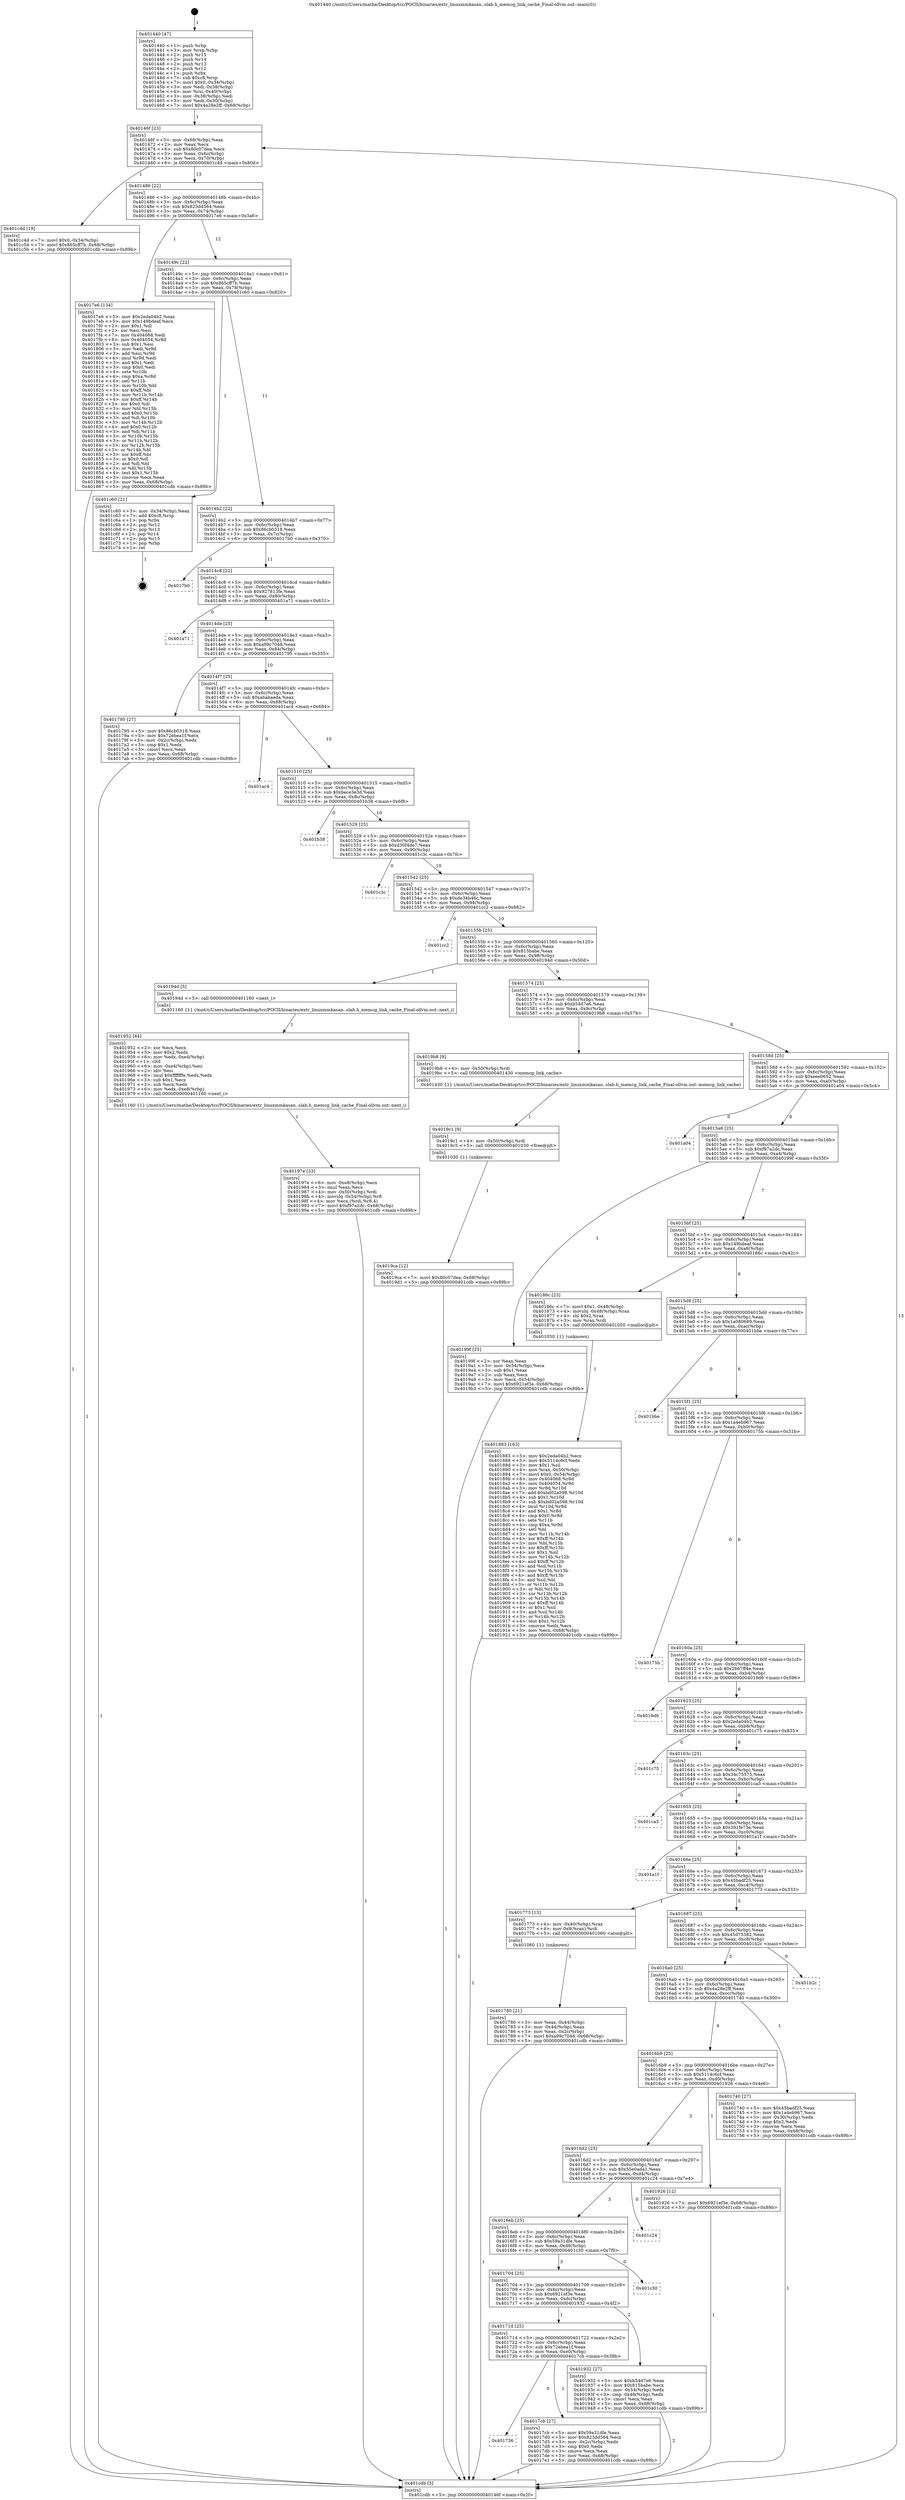 digraph "0x401440" {
  label = "0x401440 (/mnt/c/Users/mathe/Desktop/tcc/POCII/binaries/extr_linuxmmkasan..slab.h_memcg_link_cache_Final-ollvm.out::main(0))"
  labelloc = "t"
  node[shape=record]

  Entry [label="",width=0.3,height=0.3,shape=circle,fillcolor=black,style=filled]
  "0x40146f" [label="{
     0x40146f [23]\l
     | [instrs]\l
     &nbsp;&nbsp;0x40146f \<+3\>: mov -0x68(%rbp),%eax\l
     &nbsp;&nbsp;0x401472 \<+2\>: mov %eax,%ecx\l
     &nbsp;&nbsp;0x401474 \<+6\>: sub $0x80c07dea,%ecx\l
     &nbsp;&nbsp;0x40147a \<+3\>: mov %eax,-0x6c(%rbp)\l
     &nbsp;&nbsp;0x40147d \<+3\>: mov %ecx,-0x70(%rbp)\l
     &nbsp;&nbsp;0x401480 \<+6\>: je 0000000000401c4d \<main+0x80d\>\l
  }"]
  "0x401c4d" [label="{
     0x401c4d [19]\l
     | [instrs]\l
     &nbsp;&nbsp;0x401c4d \<+7\>: movl $0x0,-0x34(%rbp)\l
     &nbsp;&nbsp;0x401c54 \<+7\>: movl $0x865cff7b,-0x68(%rbp)\l
     &nbsp;&nbsp;0x401c5b \<+5\>: jmp 0000000000401cdb \<main+0x89b\>\l
  }"]
  "0x401486" [label="{
     0x401486 [22]\l
     | [instrs]\l
     &nbsp;&nbsp;0x401486 \<+5\>: jmp 000000000040148b \<main+0x4b\>\l
     &nbsp;&nbsp;0x40148b \<+3\>: mov -0x6c(%rbp),%eax\l
     &nbsp;&nbsp;0x40148e \<+5\>: sub $0x823dd564,%eax\l
     &nbsp;&nbsp;0x401493 \<+3\>: mov %eax,-0x74(%rbp)\l
     &nbsp;&nbsp;0x401496 \<+6\>: je 00000000004017e6 \<main+0x3a6\>\l
  }"]
  Exit [label="",width=0.3,height=0.3,shape=circle,fillcolor=black,style=filled,peripheries=2]
  "0x4017e6" [label="{
     0x4017e6 [134]\l
     | [instrs]\l
     &nbsp;&nbsp;0x4017e6 \<+5\>: mov $0x2eda04b2,%eax\l
     &nbsp;&nbsp;0x4017eb \<+5\>: mov $0x149bdeaf,%ecx\l
     &nbsp;&nbsp;0x4017f0 \<+2\>: mov $0x1,%dl\l
     &nbsp;&nbsp;0x4017f2 \<+2\>: xor %esi,%esi\l
     &nbsp;&nbsp;0x4017f4 \<+7\>: mov 0x404068,%edi\l
     &nbsp;&nbsp;0x4017fb \<+8\>: mov 0x404054,%r8d\l
     &nbsp;&nbsp;0x401803 \<+3\>: sub $0x1,%esi\l
     &nbsp;&nbsp;0x401806 \<+3\>: mov %edi,%r9d\l
     &nbsp;&nbsp;0x401809 \<+3\>: add %esi,%r9d\l
     &nbsp;&nbsp;0x40180c \<+4\>: imul %r9d,%edi\l
     &nbsp;&nbsp;0x401810 \<+3\>: and $0x1,%edi\l
     &nbsp;&nbsp;0x401813 \<+3\>: cmp $0x0,%edi\l
     &nbsp;&nbsp;0x401816 \<+4\>: sete %r10b\l
     &nbsp;&nbsp;0x40181a \<+4\>: cmp $0xa,%r8d\l
     &nbsp;&nbsp;0x40181e \<+4\>: setl %r11b\l
     &nbsp;&nbsp;0x401822 \<+3\>: mov %r10b,%bl\l
     &nbsp;&nbsp;0x401825 \<+3\>: xor $0xff,%bl\l
     &nbsp;&nbsp;0x401828 \<+3\>: mov %r11b,%r14b\l
     &nbsp;&nbsp;0x40182b \<+4\>: xor $0xff,%r14b\l
     &nbsp;&nbsp;0x40182f \<+3\>: xor $0x0,%dl\l
     &nbsp;&nbsp;0x401832 \<+3\>: mov %bl,%r15b\l
     &nbsp;&nbsp;0x401835 \<+4\>: and $0x0,%r15b\l
     &nbsp;&nbsp;0x401839 \<+3\>: and %dl,%r10b\l
     &nbsp;&nbsp;0x40183c \<+3\>: mov %r14b,%r12b\l
     &nbsp;&nbsp;0x40183f \<+4\>: and $0x0,%r12b\l
     &nbsp;&nbsp;0x401843 \<+3\>: and %dl,%r11b\l
     &nbsp;&nbsp;0x401846 \<+3\>: or %r10b,%r15b\l
     &nbsp;&nbsp;0x401849 \<+3\>: or %r11b,%r12b\l
     &nbsp;&nbsp;0x40184c \<+3\>: xor %r12b,%r15b\l
     &nbsp;&nbsp;0x40184f \<+3\>: or %r14b,%bl\l
     &nbsp;&nbsp;0x401852 \<+3\>: xor $0xff,%bl\l
     &nbsp;&nbsp;0x401855 \<+3\>: or $0x0,%dl\l
     &nbsp;&nbsp;0x401858 \<+2\>: and %dl,%bl\l
     &nbsp;&nbsp;0x40185a \<+3\>: or %bl,%r15b\l
     &nbsp;&nbsp;0x40185d \<+4\>: test $0x1,%r15b\l
     &nbsp;&nbsp;0x401861 \<+3\>: cmovne %ecx,%eax\l
     &nbsp;&nbsp;0x401864 \<+3\>: mov %eax,-0x68(%rbp)\l
     &nbsp;&nbsp;0x401867 \<+5\>: jmp 0000000000401cdb \<main+0x89b\>\l
  }"]
  "0x40149c" [label="{
     0x40149c [22]\l
     | [instrs]\l
     &nbsp;&nbsp;0x40149c \<+5\>: jmp 00000000004014a1 \<main+0x61\>\l
     &nbsp;&nbsp;0x4014a1 \<+3\>: mov -0x6c(%rbp),%eax\l
     &nbsp;&nbsp;0x4014a4 \<+5\>: sub $0x865cff7b,%eax\l
     &nbsp;&nbsp;0x4014a9 \<+3\>: mov %eax,-0x78(%rbp)\l
     &nbsp;&nbsp;0x4014ac \<+6\>: je 0000000000401c60 \<main+0x820\>\l
  }"]
  "0x4019ca" [label="{
     0x4019ca [12]\l
     | [instrs]\l
     &nbsp;&nbsp;0x4019ca \<+7\>: movl $0x80c07dea,-0x68(%rbp)\l
     &nbsp;&nbsp;0x4019d1 \<+5\>: jmp 0000000000401cdb \<main+0x89b\>\l
  }"]
  "0x401c60" [label="{
     0x401c60 [21]\l
     | [instrs]\l
     &nbsp;&nbsp;0x401c60 \<+3\>: mov -0x34(%rbp),%eax\l
     &nbsp;&nbsp;0x401c63 \<+7\>: add $0xc8,%rsp\l
     &nbsp;&nbsp;0x401c6a \<+1\>: pop %rbx\l
     &nbsp;&nbsp;0x401c6b \<+2\>: pop %r12\l
     &nbsp;&nbsp;0x401c6d \<+2\>: pop %r13\l
     &nbsp;&nbsp;0x401c6f \<+2\>: pop %r14\l
     &nbsp;&nbsp;0x401c71 \<+2\>: pop %r15\l
     &nbsp;&nbsp;0x401c73 \<+1\>: pop %rbp\l
     &nbsp;&nbsp;0x401c74 \<+1\>: ret\l
  }"]
  "0x4014b2" [label="{
     0x4014b2 [22]\l
     | [instrs]\l
     &nbsp;&nbsp;0x4014b2 \<+5\>: jmp 00000000004014b7 \<main+0x77\>\l
     &nbsp;&nbsp;0x4014b7 \<+3\>: mov -0x6c(%rbp),%eax\l
     &nbsp;&nbsp;0x4014ba \<+5\>: sub $0x86cb0318,%eax\l
     &nbsp;&nbsp;0x4014bf \<+3\>: mov %eax,-0x7c(%rbp)\l
     &nbsp;&nbsp;0x4014c2 \<+6\>: je 00000000004017b0 \<main+0x370\>\l
  }"]
  "0x4019c1" [label="{
     0x4019c1 [9]\l
     | [instrs]\l
     &nbsp;&nbsp;0x4019c1 \<+4\>: mov -0x50(%rbp),%rdi\l
     &nbsp;&nbsp;0x4019c5 \<+5\>: call 0000000000401030 \<free@plt\>\l
     | [calls]\l
     &nbsp;&nbsp;0x401030 \{1\} (unknown)\l
  }"]
  "0x4017b0" [label="{
     0x4017b0\l
  }", style=dashed]
  "0x4014c8" [label="{
     0x4014c8 [22]\l
     | [instrs]\l
     &nbsp;&nbsp;0x4014c8 \<+5\>: jmp 00000000004014cd \<main+0x8d\>\l
     &nbsp;&nbsp;0x4014cd \<+3\>: mov -0x6c(%rbp),%eax\l
     &nbsp;&nbsp;0x4014d0 \<+5\>: sub $0x927813fe,%eax\l
     &nbsp;&nbsp;0x4014d5 \<+3\>: mov %eax,-0x80(%rbp)\l
     &nbsp;&nbsp;0x4014d8 \<+6\>: je 0000000000401a71 \<main+0x631\>\l
  }"]
  "0x40197e" [label="{
     0x40197e [33]\l
     | [instrs]\l
     &nbsp;&nbsp;0x40197e \<+6\>: mov -0xe8(%rbp),%ecx\l
     &nbsp;&nbsp;0x401984 \<+3\>: imul %eax,%ecx\l
     &nbsp;&nbsp;0x401987 \<+4\>: mov -0x50(%rbp),%rdi\l
     &nbsp;&nbsp;0x40198b \<+4\>: movslq -0x54(%rbp),%r8\l
     &nbsp;&nbsp;0x40198f \<+4\>: mov %ecx,(%rdi,%r8,4)\l
     &nbsp;&nbsp;0x401993 \<+7\>: movl $0xf97a2dc,-0x68(%rbp)\l
     &nbsp;&nbsp;0x40199a \<+5\>: jmp 0000000000401cdb \<main+0x89b\>\l
  }"]
  "0x401a71" [label="{
     0x401a71\l
  }", style=dashed]
  "0x4014de" [label="{
     0x4014de [25]\l
     | [instrs]\l
     &nbsp;&nbsp;0x4014de \<+5\>: jmp 00000000004014e3 \<main+0xa3\>\l
     &nbsp;&nbsp;0x4014e3 \<+3\>: mov -0x6c(%rbp),%eax\l
     &nbsp;&nbsp;0x4014e6 \<+5\>: sub $0xa99c7048,%eax\l
     &nbsp;&nbsp;0x4014eb \<+6\>: mov %eax,-0x84(%rbp)\l
     &nbsp;&nbsp;0x4014f1 \<+6\>: je 0000000000401795 \<main+0x355\>\l
  }"]
  "0x401952" [label="{
     0x401952 [44]\l
     | [instrs]\l
     &nbsp;&nbsp;0x401952 \<+2\>: xor %ecx,%ecx\l
     &nbsp;&nbsp;0x401954 \<+5\>: mov $0x2,%edx\l
     &nbsp;&nbsp;0x401959 \<+6\>: mov %edx,-0xe4(%rbp)\l
     &nbsp;&nbsp;0x40195f \<+1\>: cltd\l
     &nbsp;&nbsp;0x401960 \<+6\>: mov -0xe4(%rbp),%esi\l
     &nbsp;&nbsp;0x401966 \<+2\>: idiv %esi\l
     &nbsp;&nbsp;0x401968 \<+6\>: imul $0xfffffffe,%edx,%edx\l
     &nbsp;&nbsp;0x40196e \<+3\>: sub $0x1,%ecx\l
     &nbsp;&nbsp;0x401971 \<+2\>: sub %ecx,%edx\l
     &nbsp;&nbsp;0x401973 \<+6\>: mov %edx,-0xe8(%rbp)\l
     &nbsp;&nbsp;0x401979 \<+5\>: call 0000000000401160 \<next_i\>\l
     | [calls]\l
     &nbsp;&nbsp;0x401160 \{1\} (/mnt/c/Users/mathe/Desktop/tcc/POCII/binaries/extr_linuxmmkasan..slab.h_memcg_link_cache_Final-ollvm.out::next_i)\l
  }"]
  "0x401795" [label="{
     0x401795 [27]\l
     | [instrs]\l
     &nbsp;&nbsp;0x401795 \<+5\>: mov $0x86cb0318,%eax\l
     &nbsp;&nbsp;0x40179a \<+5\>: mov $0x72ebea1f,%ecx\l
     &nbsp;&nbsp;0x40179f \<+3\>: mov -0x2c(%rbp),%edx\l
     &nbsp;&nbsp;0x4017a2 \<+3\>: cmp $0x1,%edx\l
     &nbsp;&nbsp;0x4017a5 \<+3\>: cmovl %ecx,%eax\l
     &nbsp;&nbsp;0x4017a8 \<+3\>: mov %eax,-0x68(%rbp)\l
     &nbsp;&nbsp;0x4017ab \<+5\>: jmp 0000000000401cdb \<main+0x89b\>\l
  }"]
  "0x4014f7" [label="{
     0x4014f7 [25]\l
     | [instrs]\l
     &nbsp;&nbsp;0x4014f7 \<+5\>: jmp 00000000004014fc \<main+0xbc\>\l
     &nbsp;&nbsp;0x4014fc \<+3\>: mov -0x6c(%rbp),%eax\l
     &nbsp;&nbsp;0x4014ff \<+5\>: sub $0xababaeda,%eax\l
     &nbsp;&nbsp;0x401504 \<+6\>: mov %eax,-0x88(%rbp)\l
     &nbsp;&nbsp;0x40150a \<+6\>: je 0000000000401ac4 \<main+0x684\>\l
  }"]
  "0x401883" [label="{
     0x401883 [163]\l
     | [instrs]\l
     &nbsp;&nbsp;0x401883 \<+5\>: mov $0x2eda04b2,%ecx\l
     &nbsp;&nbsp;0x401888 \<+5\>: mov $0x5114c6cf,%edx\l
     &nbsp;&nbsp;0x40188d \<+3\>: mov $0x1,%sil\l
     &nbsp;&nbsp;0x401890 \<+4\>: mov %rax,-0x50(%rbp)\l
     &nbsp;&nbsp;0x401894 \<+7\>: movl $0x0,-0x54(%rbp)\l
     &nbsp;&nbsp;0x40189b \<+8\>: mov 0x404068,%r8d\l
     &nbsp;&nbsp;0x4018a3 \<+8\>: mov 0x404054,%r9d\l
     &nbsp;&nbsp;0x4018ab \<+3\>: mov %r8d,%r10d\l
     &nbsp;&nbsp;0x4018ae \<+7\>: add $0xbd02a598,%r10d\l
     &nbsp;&nbsp;0x4018b5 \<+4\>: sub $0x1,%r10d\l
     &nbsp;&nbsp;0x4018b9 \<+7\>: sub $0xbd02a598,%r10d\l
     &nbsp;&nbsp;0x4018c0 \<+4\>: imul %r10d,%r8d\l
     &nbsp;&nbsp;0x4018c4 \<+4\>: and $0x1,%r8d\l
     &nbsp;&nbsp;0x4018c8 \<+4\>: cmp $0x0,%r8d\l
     &nbsp;&nbsp;0x4018cc \<+4\>: sete %r11b\l
     &nbsp;&nbsp;0x4018d0 \<+4\>: cmp $0xa,%r9d\l
     &nbsp;&nbsp;0x4018d4 \<+3\>: setl %bl\l
     &nbsp;&nbsp;0x4018d7 \<+3\>: mov %r11b,%r14b\l
     &nbsp;&nbsp;0x4018da \<+4\>: xor $0xff,%r14b\l
     &nbsp;&nbsp;0x4018de \<+3\>: mov %bl,%r15b\l
     &nbsp;&nbsp;0x4018e1 \<+4\>: xor $0xff,%r15b\l
     &nbsp;&nbsp;0x4018e5 \<+4\>: xor $0x1,%sil\l
     &nbsp;&nbsp;0x4018e9 \<+3\>: mov %r14b,%r12b\l
     &nbsp;&nbsp;0x4018ec \<+4\>: and $0xff,%r12b\l
     &nbsp;&nbsp;0x4018f0 \<+3\>: and %sil,%r11b\l
     &nbsp;&nbsp;0x4018f3 \<+3\>: mov %r15b,%r13b\l
     &nbsp;&nbsp;0x4018f6 \<+4\>: and $0xff,%r13b\l
     &nbsp;&nbsp;0x4018fa \<+3\>: and %sil,%bl\l
     &nbsp;&nbsp;0x4018fd \<+3\>: or %r11b,%r12b\l
     &nbsp;&nbsp;0x401900 \<+3\>: or %bl,%r13b\l
     &nbsp;&nbsp;0x401903 \<+3\>: xor %r13b,%r12b\l
     &nbsp;&nbsp;0x401906 \<+3\>: or %r15b,%r14b\l
     &nbsp;&nbsp;0x401909 \<+4\>: xor $0xff,%r14b\l
     &nbsp;&nbsp;0x40190d \<+4\>: or $0x1,%sil\l
     &nbsp;&nbsp;0x401911 \<+3\>: and %sil,%r14b\l
     &nbsp;&nbsp;0x401914 \<+3\>: or %r14b,%r12b\l
     &nbsp;&nbsp;0x401917 \<+4\>: test $0x1,%r12b\l
     &nbsp;&nbsp;0x40191b \<+3\>: cmovne %edx,%ecx\l
     &nbsp;&nbsp;0x40191e \<+3\>: mov %ecx,-0x68(%rbp)\l
     &nbsp;&nbsp;0x401921 \<+5\>: jmp 0000000000401cdb \<main+0x89b\>\l
  }"]
  "0x401ac4" [label="{
     0x401ac4\l
  }", style=dashed]
  "0x401510" [label="{
     0x401510 [25]\l
     | [instrs]\l
     &nbsp;&nbsp;0x401510 \<+5\>: jmp 0000000000401515 \<main+0xd5\>\l
     &nbsp;&nbsp;0x401515 \<+3\>: mov -0x6c(%rbp),%eax\l
     &nbsp;&nbsp;0x401518 \<+5\>: sub $0xbece3e3d,%eax\l
     &nbsp;&nbsp;0x40151d \<+6\>: mov %eax,-0x8c(%rbp)\l
     &nbsp;&nbsp;0x401523 \<+6\>: je 0000000000401b38 \<main+0x6f8\>\l
  }"]
  "0x401736" [label="{
     0x401736\l
  }", style=dashed]
  "0x401b38" [label="{
     0x401b38\l
  }", style=dashed]
  "0x401529" [label="{
     0x401529 [25]\l
     | [instrs]\l
     &nbsp;&nbsp;0x401529 \<+5\>: jmp 000000000040152e \<main+0xee\>\l
     &nbsp;&nbsp;0x40152e \<+3\>: mov -0x6c(%rbp),%eax\l
     &nbsp;&nbsp;0x401531 \<+5\>: sub $0xd30f4de7,%eax\l
     &nbsp;&nbsp;0x401536 \<+6\>: mov %eax,-0x90(%rbp)\l
     &nbsp;&nbsp;0x40153c \<+6\>: je 0000000000401c3c \<main+0x7fc\>\l
  }"]
  "0x4017cb" [label="{
     0x4017cb [27]\l
     | [instrs]\l
     &nbsp;&nbsp;0x4017cb \<+5\>: mov $0x59a31dfe,%eax\l
     &nbsp;&nbsp;0x4017d0 \<+5\>: mov $0x823dd564,%ecx\l
     &nbsp;&nbsp;0x4017d5 \<+3\>: mov -0x2c(%rbp),%edx\l
     &nbsp;&nbsp;0x4017d8 \<+3\>: cmp $0x0,%edx\l
     &nbsp;&nbsp;0x4017db \<+3\>: cmove %ecx,%eax\l
     &nbsp;&nbsp;0x4017de \<+3\>: mov %eax,-0x68(%rbp)\l
     &nbsp;&nbsp;0x4017e1 \<+5\>: jmp 0000000000401cdb \<main+0x89b\>\l
  }"]
  "0x401c3c" [label="{
     0x401c3c\l
  }", style=dashed]
  "0x401542" [label="{
     0x401542 [25]\l
     | [instrs]\l
     &nbsp;&nbsp;0x401542 \<+5\>: jmp 0000000000401547 \<main+0x107\>\l
     &nbsp;&nbsp;0x401547 \<+3\>: mov -0x6c(%rbp),%eax\l
     &nbsp;&nbsp;0x40154a \<+5\>: sub $0xde34b46c,%eax\l
     &nbsp;&nbsp;0x40154f \<+6\>: mov %eax,-0x94(%rbp)\l
     &nbsp;&nbsp;0x401555 \<+6\>: je 0000000000401cc2 \<main+0x882\>\l
  }"]
  "0x40171d" [label="{
     0x40171d [25]\l
     | [instrs]\l
     &nbsp;&nbsp;0x40171d \<+5\>: jmp 0000000000401722 \<main+0x2e2\>\l
     &nbsp;&nbsp;0x401722 \<+3\>: mov -0x6c(%rbp),%eax\l
     &nbsp;&nbsp;0x401725 \<+5\>: sub $0x72ebea1f,%eax\l
     &nbsp;&nbsp;0x40172a \<+6\>: mov %eax,-0xe0(%rbp)\l
     &nbsp;&nbsp;0x401730 \<+6\>: je 00000000004017cb \<main+0x38b\>\l
  }"]
  "0x401cc2" [label="{
     0x401cc2\l
  }", style=dashed]
  "0x40155b" [label="{
     0x40155b [25]\l
     | [instrs]\l
     &nbsp;&nbsp;0x40155b \<+5\>: jmp 0000000000401560 \<main+0x120\>\l
     &nbsp;&nbsp;0x401560 \<+3\>: mov -0x6c(%rbp),%eax\l
     &nbsp;&nbsp;0x401563 \<+5\>: sub $0x815babe,%eax\l
     &nbsp;&nbsp;0x401568 \<+6\>: mov %eax,-0x98(%rbp)\l
     &nbsp;&nbsp;0x40156e \<+6\>: je 000000000040194d \<main+0x50d\>\l
  }"]
  "0x401932" [label="{
     0x401932 [27]\l
     | [instrs]\l
     &nbsp;&nbsp;0x401932 \<+5\>: mov $0xb54d7e6,%eax\l
     &nbsp;&nbsp;0x401937 \<+5\>: mov $0x815babe,%ecx\l
     &nbsp;&nbsp;0x40193c \<+3\>: mov -0x54(%rbp),%edx\l
     &nbsp;&nbsp;0x40193f \<+3\>: cmp -0x48(%rbp),%edx\l
     &nbsp;&nbsp;0x401942 \<+3\>: cmovl %ecx,%eax\l
     &nbsp;&nbsp;0x401945 \<+3\>: mov %eax,-0x68(%rbp)\l
     &nbsp;&nbsp;0x401948 \<+5\>: jmp 0000000000401cdb \<main+0x89b\>\l
  }"]
  "0x40194d" [label="{
     0x40194d [5]\l
     | [instrs]\l
     &nbsp;&nbsp;0x40194d \<+5\>: call 0000000000401160 \<next_i\>\l
     | [calls]\l
     &nbsp;&nbsp;0x401160 \{1\} (/mnt/c/Users/mathe/Desktop/tcc/POCII/binaries/extr_linuxmmkasan..slab.h_memcg_link_cache_Final-ollvm.out::next_i)\l
  }"]
  "0x401574" [label="{
     0x401574 [25]\l
     | [instrs]\l
     &nbsp;&nbsp;0x401574 \<+5\>: jmp 0000000000401579 \<main+0x139\>\l
     &nbsp;&nbsp;0x401579 \<+3\>: mov -0x6c(%rbp),%eax\l
     &nbsp;&nbsp;0x40157c \<+5\>: sub $0xb54d7e6,%eax\l
     &nbsp;&nbsp;0x401581 \<+6\>: mov %eax,-0x9c(%rbp)\l
     &nbsp;&nbsp;0x401587 \<+6\>: je 00000000004019b8 \<main+0x578\>\l
  }"]
  "0x401704" [label="{
     0x401704 [25]\l
     | [instrs]\l
     &nbsp;&nbsp;0x401704 \<+5\>: jmp 0000000000401709 \<main+0x2c9\>\l
     &nbsp;&nbsp;0x401709 \<+3\>: mov -0x6c(%rbp),%eax\l
     &nbsp;&nbsp;0x40170c \<+5\>: sub $0x6921ef3e,%eax\l
     &nbsp;&nbsp;0x401711 \<+6\>: mov %eax,-0xdc(%rbp)\l
     &nbsp;&nbsp;0x401717 \<+6\>: je 0000000000401932 \<main+0x4f2\>\l
  }"]
  "0x4019b8" [label="{
     0x4019b8 [9]\l
     | [instrs]\l
     &nbsp;&nbsp;0x4019b8 \<+4\>: mov -0x50(%rbp),%rdi\l
     &nbsp;&nbsp;0x4019bc \<+5\>: call 0000000000401430 \<memcg_link_cache\>\l
     | [calls]\l
     &nbsp;&nbsp;0x401430 \{1\} (/mnt/c/Users/mathe/Desktop/tcc/POCII/binaries/extr_linuxmmkasan..slab.h_memcg_link_cache_Final-ollvm.out::memcg_link_cache)\l
  }"]
  "0x40158d" [label="{
     0x40158d [25]\l
     | [instrs]\l
     &nbsp;&nbsp;0x40158d \<+5\>: jmp 0000000000401592 \<main+0x152\>\l
     &nbsp;&nbsp;0x401592 \<+3\>: mov -0x6c(%rbp),%eax\l
     &nbsp;&nbsp;0x401595 \<+5\>: sub $0xeee0652,%eax\l
     &nbsp;&nbsp;0x40159a \<+6\>: mov %eax,-0xa0(%rbp)\l
     &nbsp;&nbsp;0x4015a0 \<+6\>: je 0000000000401a04 \<main+0x5c4\>\l
  }"]
  "0x401c30" [label="{
     0x401c30\l
  }", style=dashed]
  "0x401a04" [label="{
     0x401a04\l
  }", style=dashed]
  "0x4015a6" [label="{
     0x4015a6 [25]\l
     | [instrs]\l
     &nbsp;&nbsp;0x4015a6 \<+5\>: jmp 00000000004015ab \<main+0x16b\>\l
     &nbsp;&nbsp;0x4015ab \<+3\>: mov -0x6c(%rbp),%eax\l
     &nbsp;&nbsp;0x4015ae \<+5\>: sub $0xf97a2dc,%eax\l
     &nbsp;&nbsp;0x4015b3 \<+6\>: mov %eax,-0xa4(%rbp)\l
     &nbsp;&nbsp;0x4015b9 \<+6\>: je 000000000040199f \<main+0x55f\>\l
  }"]
  "0x4016eb" [label="{
     0x4016eb [25]\l
     | [instrs]\l
     &nbsp;&nbsp;0x4016eb \<+5\>: jmp 00000000004016f0 \<main+0x2b0\>\l
     &nbsp;&nbsp;0x4016f0 \<+3\>: mov -0x6c(%rbp),%eax\l
     &nbsp;&nbsp;0x4016f3 \<+5\>: sub $0x59a31dfe,%eax\l
     &nbsp;&nbsp;0x4016f8 \<+6\>: mov %eax,-0xd8(%rbp)\l
     &nbsp;&nbsp;0x4016fe \<+6\>: je 0000000000401c30 \<main+0x7f0\>\l
  }"]
  "0x40199f" [label="{
     0x40199f [25]\l
     | [instrs]\l
     &nbsp;&nbsp;0x40199f \<+2\>: xor %eax,%eax\l
     &nbsp;&nbsp;0x4019a1 \<+3\>: mov -0x54(%rbp),%ecx\l
     &nbsp;&nbsp;0x4019a4 \<+3\>: sub $0x1,%eax\l
     &nbsp;&nbsp;0x4019a7 \<+2\>: sub %eax,%ecx\l
     &nbsp;&nbsp;0x4019a9 \<+3\>: mov %ecx,-0x54(%rbp)\l
     &nbsp;&nbsp;0x4019ac \<+7\>: movl $0x6921ef3e,-0x68(%rbp)\l
     &nbsp;&nbsp;0x4019b3 \<+5\>: jmp 0000000000401cdb \<main+0x89b\>\l
  }"]
  "0x4015bf" [label="{
     0x4015bf [25]\l
     | [instrs]\l
     &nbsp;&nbsp;0x4015bf \<+5\>: jmp 00000000004015c4 \<main+0x184\>\l
     &nbsp;&nbsp;0x4015c4 \<+3\>: mov -0x6c(%rbp),%eax\l
     &nbsp;&nbsp;0x4015c7 \<+5\>: sub $0x149bdeaf,%eax\l
     &nbsp;&nbsp;0x4015cc \<+6\>: mov %eax,-0xa8(%rbp)\l
     &nbsp;&nbsp;0x4015d2 \<+6\>: je 000000000040186c \<main+0x42c\>\l
  }"]
  "0x401c24" [label="{
     0x401c24\l
  }", style=dashed]
  "0x40186c" [label="{
     0x40186c [23]\l
     | [instrs]\l
     &nbsp;&nbsp;0x40186c \<+7\>: movl $0x1,-0x48(%rbp)\l
     &nbsp;&nbsp;0x401873 \<+4\>: movslq -0x48(%rbp),%rax\l
     &nbsp;&nbsp;0x401877 \<+4\>: shl $0x2,%rax\l
     &nbsp;&nbsp;0x40187b \<+3\>: mov %rax,%rdi\l
     &nbsp;&nbsp;0x40187e \<+5\>: call 0000000000401050 \<malloc@plt\>\l
     | [calls]\l
     &nbsp;&nbsp;0x401050 \{1\} (unknown)\l
  }"]
  "0x4015d8" [label="{
     0x4015d8 [25]\l
     | [instrs]\l
     &nbsp;&nbsp;0x4015d8 \<+5\>: jmp 00000000004015dd \<main+0x19d\>\l
     &nbsp;&nbsp;0x4015dd \<+3\>: mov -0x6c(%rbp),%eax\l
     &nbsp;&nbsp;0x4015e0 \<+5\>: sub $0x1a080689,%eax\l
     &nbsp;&nbsp;0x4015e5 \<+6\>: mov %eax,-0xac(%rbp)\l
     &nbsp;&nbsp;0x4015eb \<+6\>: je 0000000000401bbe \<main+0x77e\>\l
  }"]
  "0x4016d2" [label="{
     0x4016d2 [25]\l
     | [instrs]\l
     &nbsp;&nbsp;0x4016d2 \<+5\>: jmp 00000000004016d7 \<main+0x297\>\l
     &nbsp;&nbsp;0x4016d7 \<+3\>: mov -0x6c(%rbp),%eax\l
     &nbsp;&nbsp;0x4016da \<+5\>: sub $0x55e0ada1,%eax\l
     &nbsp;&nbsp;0x4016df \<+6\>: mov %eax,-0xd4(%rbp)\l
     &nbsp;&nbsp;0x4016e5 \<+6\>: je 0000000000401c24 \<main+0x7e4\>\l
  }"]
  "0x401bbe" [label="{
     0x401bbe\l
  }", style=dashed]
  "0x4015f1" [label="{
     0x4015f1 [25]\l
     | [instrs]\l
     &nbsp;&nbsp;0x4015f1 \<+5\>: jmp 00000000004015f6 \<main+0x1b6\>\l
     &nbsp;&nbsp;0x4015f6 \<+3\>: mov -0x6c(%rbp),%eax\l
     &nbsp;&nbsp;0x4015f9 \<+5\>: sub $0x1a4eb967,%eax\l
     &nbsp;&nbsp;0x4015fe \<+6\>: mov %eax,-0xb0(%rbp)\l
     &nbsp;&nbsp;0x401604 \<+6\>: je 000000000040175b \<main+0x31b\>\l
  }"]
  "0x401926" [label="{
     0x401926 [12]\l
     | [instrs]\l
     &nbsp;&nbsp;0x401926 \<+7\>: movl $0x6921ef3e,-0x68(%rbp)\l
     &nbsp;&nbsp;0x40192d \<+5\>: jmp 0000000000401cdb \<main+0x89b\>\l
  }"]
  "0x40175b" [label="{
     0x40175b\l
  }", style=dashed]
  "0x40160a" [label="{
     0x40160a [25]\l
     | [instrs]\l
     &nbsp;&nbsp;0x40160a \<+5\>: jmp 000000000040160f \<main+0x1cf\>\l
     &nbsp;&nbsp;0x40160f \<+3\>: mov -0x6c(%rbp),%eax\l
     &nbsp;&nbsp;0x401612 \<+5\>: sub $0x2b67ff4e,%eax\l
     &nbsp;&nbsp;0x401617 \<+6\>: mov %eax,-0xb4(%rbp)\l
     &nbsp;&nbsp;0x40161d \<+6\>: je 00000000004019d6 \<main+0x596\>\l
  }"]
  "0x401780" [label="{
     0x401780 [21]\l
     | [instrs]\l
     &nbsp;&nbsp;0x401780 \<+3\>: mov %eax,-0x44(%rbp)\l
     &nbsp;&nbsp;0x401783 \<+3\>: mov -0x44(%rbp),%eax\l
     &nbsp;&nbsp;0x401786 \<+3\>: mov %eax,-0x2c(%rbp)\l
     &nbsp;&nbsp;0x401789 \<+7\>: movl $0xa99c7048,-0x68(%rbp)\l
     &nbsp;&nbsp;0x401790 \<+5\>: jmp 0000000000401cdb \<main+0x89b\>\l
  }"]
  "0x4019d6" [label="{
     0x4019d6\l
  }", style=dashed]
  "0x401623" [label="{
     0x401623 [25]\l
     | [instrs]\l
     &nbsp;&nbsp;0x401623 \<+5\>: jmp 0000000000401628 \<main+0x1e8\>\l
     &nbsp;&nbsp;0x401628 \<+3\>: mov -0x6c(%rbp),%eax\l
     &nbsp;&nbsp;0x40162b \<+5\>: sub $0x2eda04b2,%eax\l
     &nbsp;&nbsp;0x401630 \<+6\>: mov %eax,-0xb8(%rbp)\l
     &nbsp;&nbsp;0x401636 \<+6\>: je 0000000000401c75 \<main+0x835\>\l
  }"]
  "0x401440" [label="{
     0x401440 [47]\l
     | [instrs]\l
     &nbsp;&nbsp;0x401440 \<+1\>: push %rbp\l
     &nbsp;&nbsp;0x401441 \<+3\>: mov %rsp,%rbp\l
     &nbsp;&nbsp;0x401444 \<+2\>: push %r15\l
     &nbsp;&nbsp;0x401446 \<+2\>: push %r14\l
     &nbsp;&nbsp;0x401448 \<+2\>: push %r13\l
     &nbsp;&nbsp;0x40144a \<+2\>: push %r12\l
     &nbsp;&nbsp;0x40144c \<+1\>: push %rbx\l
     &nbsp;&nbsp;0x40144d \<+7\>: sub $0xc8,%rsp\l
     &nbsp;&nbsp;0x401454 \<+7\>: movl $0x0,-0x34(%rbp)\l
     &nbsp;&nbsp;0x40145b \<+3\>: mov %edi,-0x38(%rbp)\l
     &nbsp;&nbsp;0x40145e \<+4\>: mov %rsi,-0x40(%rbp)\l
     &nbsp;&nbsp;0x401462 \<+3\>: mov -0x38(%rbp),%edi\l
     &nbsp;&nbsp;0x401465 \<+3\>: mov %edi,-0x30(%rbp)\l
     &nbsp;&nbsp;0x401468 \<+7\>: movl $0x4a28e2ff,-0x68(%rbp)\l
  }"]
  "0x401c75" [label="{
     0x401c75\l
  }", style=dashed]
  "0x40163c" [label="{
     0x40163c [25]\l
     | [instrs]\l
     &nbsp;&nbsp;0x40163c \<+5\>: jmp 0000000000401641 \<main+0x201\>\l
     &nbsp;&nbsp;0x401641 \<+3\>: mov -0x6c(%rbp),%eax\l
     &nbsp;&nbsp;0x401644 \<+5\>: sub $0x34c75575,%eax\l
     &nbsp;&nbsp;0x401649 \<+6\>: mov %eax,-0xbc(%rbp)\l
     &nbsp;&nbsp;0x40164f \<+6\>: je 0000000000401ca3 \<main+0x863\>\l
  }"]
  "0x401cdb" [label="{
     0x401cdb [5]\l
     | [instrs]\l
     &nbsp;&nbsp;0x401cdb \<+5\>: jmp 000000000040146f \<main+0x2f\>\l
  }"]
  "0x401ca3" [label="{
     0x401ca3\l
  }", style=dashed]
  "0x401655" [label="{
     0x401655 [25]\l
     | [instrs]\l
     &nbsp;&nbsp;0x401655 \<+5\>: jmp 000000000040165a \<main+0x21a\>\l
     &nbsp;&nbsp;0x40165a \<+3\>: mov -0x6c(%rbp),%eax\l
     &nbsp;&nbsp;0x40165d \<+5\>: sub $0x391fe73e,%eax\l
     &nbsp;&nbsp;0x401662 \<+6\>: mov %eax,-0xc0(%rbp)\l
     &nbsp;&nbsp;0x401668 \<+6\>: je 0000000000401a1f \<main+0x5df\>\l
  }"]
  "0x4016b9" [label="{
     0x4016b9 [25]\l
     | [instrs]\l
     &nbsp;&nbsp;0x4016b9 \<+5\>: jmp 00000000004016be \<main+0x27e\>\l
     &nbsp;&nbsp;0x4016be \<+3\>: mov -0x6c(%rbp),%eax\l
     &nbsp;&nbsp;0x4016c1 \<+5\>: sub $0x5114c6cf,%eax\l
     &nbsp;&nbsp;0x4016c6 \<+6\>: mov %eax,-0xd0(%rbp)\l
     &nbsp;&nbsp;0x4016cc \<+6\>: je 0000000000401926 \<main+0x4e6\>\l
  }"]
  "0x401a1f" [label="{
     0x401a1f\l
  }", style=dashed]
  "0x40166e" [label="{
     0x40166e [25]\l
     | [instrs]\l
     &nbsp;&nbsp;0x40166e \<+5\>: jmp 0000000000401673 \<main+0x233\>\l
     &nbsp;&nbsp;0x401673 \<+3\>: mov -0x6c(%rbp),%eax\l
     &nbsp;&nbsp;0x401676 \<+5\>: sub $0x45badf25,%eax\l
     &nbsp;&nbsp;0x40167b \<+6\>: mov %eax,-0xc4(%rbp)\l
     &nbsp;&nbsp;0x401681 \<+6\>: je 0000000000401773 \<main+0x333\>\l
  }"]
  "0x401740" [label="{
     0x401740 [27]\l
     | [instrs]\l
     &nbsp;&nbsp;0x401740 \<+5\>: mov $0x45badf25,%eax\l
     &nbsp;&nbsp;0x401745 \<+5\>: mov $0x1a4eb967,%ecx\l
     &nbsp;&nbsp;0x40174a \<+3\>: mov -0x30(%rbp),%edx\l
     &nbsp;&nbsp;0x40174d \<+3\>: cmp $0x2,%edx\l
     &nbsp;&nbsp;0x401750 \<+3\>: cmovne %ecx,%eax\l
     &nbsp;&nbsp;0x401753 \<+3\>: mov %eax,-0x68(%rbp)\l
     &nbsp;&nbsp;0x401756 \<+5\>: jmp 0000000000401cdb \<main+0x89b\>\l
  }"]
  "0x401773" [label="{
     0x401773 [13]\l
     | [instrs]\l
     &nbsp;&nbsp;0x401773 \<+4\>: mov -0x40(%rbp),%rax\l
     &nbsp;&nbsp;0x401777 \<+4\>: mov 0x8(%rax),%rdi\l
     &nbsp;&nbsp;0x40177b \<+5\>: call 0000000000401060 \<atoi@plt\>\l
     | [calls]\l
     &nbsp;&nbsp;0x401060 \{1\} (unknown)\l
  }"]
  "0x401687" [label="{
     0x401687 [25]\l
     | [instrs]\l
     &nbsp;&nbsp;0x401687 \<+5\>: jmp 000000000040168c \<main+0x24c\>\l
     &nbsp;&nbsp;0x40168c \<+3\>: mov -0x6c(%rbp),%eax\l
     &nbsp;&nbsp;0x40168f \<+5\>: sub $0x45d75382,%eax\l
     &nbsp;&nbsp;0x401694 \<+6\>: mov %eax,-0xc8(%rbp)\l
     &nbsp;&nbsp;0x40169a \<+6\>: je 0000000000401b2c \<main+0x6ec\>\l
  }"]
  "0x4016a0" [label="{
     0x4016a0 [25]\l
     | [instrs]\l
     &nbsp;&nbsp;0x4016a0 \<+5\>: jmp 00000000004016a5 \<main+0x265\>\l
     &nbsp;&nbsp;0x4016a5 \<+3\>: mov -0x6c(%rbp),%eax\l
     &nbsp;&nbsp;0x4016a8 \<+5\>: sub $0x4a28e2ff,%eax\l
     &nbsp;&nbsp;0x4016ad \<+6\>: mov %eax,-0xcc(%rbp)\l
     &nbsp;&nbsp;0x4016b3 \<+6\>: je 0000000000401740 \<main+0x300\>\l
  }"]
  "0x401b2c" [label="{
     0x401b2c\l
  }", style=dashed]
  Entry -> "0x401440" [label=" 1"]
  "0x40146f" -> "0x401c4d" [label=" 1"]
  "0x40146f" -> "0x401486" [label=" 13"]
  "0x401c60" -> Exit [label=" 1"]
  "0x401486" -> "0x4017e6" [label=" 1"]
  "0x401486" -> "0x40149c" [label=" 12"]
  "0x401c4d" -> "0x401cdb" [label=" 1"]
  "0x40149c" -> "0x401c60" [label=" 1"]
  "0x40149c" -> "0x4014b2" [label=" 11"]
  "0x4019ca" -> "0x401cdb" [label=" 1"]
  "0x4014b2" -> "0x4017b0" [label=" 0"]
  "0x4014b2" -> "0x4014c8" [label=" 11"]
  "0x4019c1" -> "0x4019ca" [label=" 1"]
  "0x4014c8" -> "0x401a71" [label=" 0"]
  "0x4014c8" -> "0x4014de" [label=" 11"]
  "0x4019b8" -> "0x4019c1" [label=" 1"]
  "0x4014de" -> "0x401795" [label=" 1"]
  "0x4014de" -> "0x4014f7" [label=" 10"]
  "0x40199f" -> "0x401cdb" [label=" 1"]
  "0x4014f7" -> "0x401ac4" [label=" 0"]
  "0x4014f7" -> "0x401510" [label=" 10"]
  "0x40197e" -> "0x401cdb" [label=" 1"]
  "0x401510" -> "0x401b38" [label=" 0"]
  "0x401510" -> "0x401529" [label=" 10"]
  "0x401952" -> "0x40197e" [label=" 1"]
  "0x401529" -> "0x401c3c" [label=" 0"]
  "0x401529" -> "0x401542" [label=" 10"]
  "0x40194d" -> "0x401952" [label=" 1"]
  "0x401542" -> "0x401cc2" [label=" 0"]
  "0x401542" -> "0x40155b" [label=" 10"]
  "0x401926" -> "0x401cdb" [label=" 1"]
  "0x40155b" -> "0x40194d" [label=" 1"]
  "0x40155b" -> "0x401574" [label=" 9"]
  "0x401883" -> "0x401cdb" [label=" 1"]
  "0x401574" -> "0x4019b8" [label=" 1"]
  "0x401574" -> "0x40158d" [label=" 8"]
  "0x4017e6" -> "0x401cdb" [label=" 1"]
  "0x40158d" -> "0x401a04" [label=" 0"]
  "0x40158d" -> "0x4015a6" [label=" 8"]
  "0x4017cb" -> "0x401cdb" [label=" 1"]
  "0x4015a6" -> "0x40199f" [label=" 1"]
  "0x4015a6" -> "0x4015bf" [label=" 7"]
  "0x40171d" -> "0x4017cb" [label=" 1"]
  "0x4015bf" -> "0x40186c" [label=" 1"]
  "0x4015bf" -> "0x4015d8" [label=" 6"]
  "0x401932" -> "0x401cdb" [label=" 2"]
  "0x4015d8" -> "0x401bbe" [label=" 0"]
  "0x4015d8" -> "0x4015f1" [label=" 6"]
  "0x401704" -> "0x401932" [label=" 2"]
  "0x4015f1" -> "0x40175b" [label=" 0"]
  "0x4015f1" -> "0x40160a" [label=" 6"]
  "0x40186c" -> "0x401883" [label=" 1"]
  "0x40160a" -> "0x4019d6" [label=" 0"]
  "0x40160a" -> "0x401623" [label=" 6"]
  "0x4016eb" -> "0x401c30" [label=" 0"]
  "0x401623" -> "0x401c75" [label=" 0"]
  "0x401623" -> "0x40163c" [label=" 6"]
  "0x40171d" -> "0x401736" [label=" 0"]
  "0x40163c" -> "0x401ca3" [label=" 0"]
  "0x40163c" -> "0x401655" [label=" 6"]
  "0x4016d2" -> "0x4016eb" [label=" 3"]
  "0x401655" -> "0x401a1f" [label=" 0"]
  "0x401655" -> "0x40166e" [label=" 6"]
  "0x4016d2" -> "0x401c24" [label=" 0"]
  "0x40166e" -> "0x401773" [label=" 1"]
  "0x40166e" -> "0x401687" [label=" 5"]
  "0x401704" -> "0x40171d" [label=" 1"]
  "0x401687" -> "0x401b2c" [label=" 0"]
  "0x401687" -> "0x4016a0" [label=" 5"]
  "0x4016b9" -> "0x4016d2" [label=" 3"]
  "0x4016a0" -> "0x401740" [label=" 1"]
  "0x4016a0" -> "0x4016b9" [label=" 4"]
  "0x401740" -> "0x401cdb" [label=" 1"]
  "0x401440" -> "0x40146f" [label=" 1"]
  "0x401cdb" -> "0x40146f" [label=" 13"]
  "0x401773" -> "0x401780" [label=" 1"]
  "0x401780" -> "0x401cdb" [label=" 1"]
  "0x401795" -> "0x401cdb" [label=" 1"]
  "0x4016eb" -> "0x401704" [label=" 3"]
  "0x4016b9" -> "0x401926" [label=" 1"]
}
